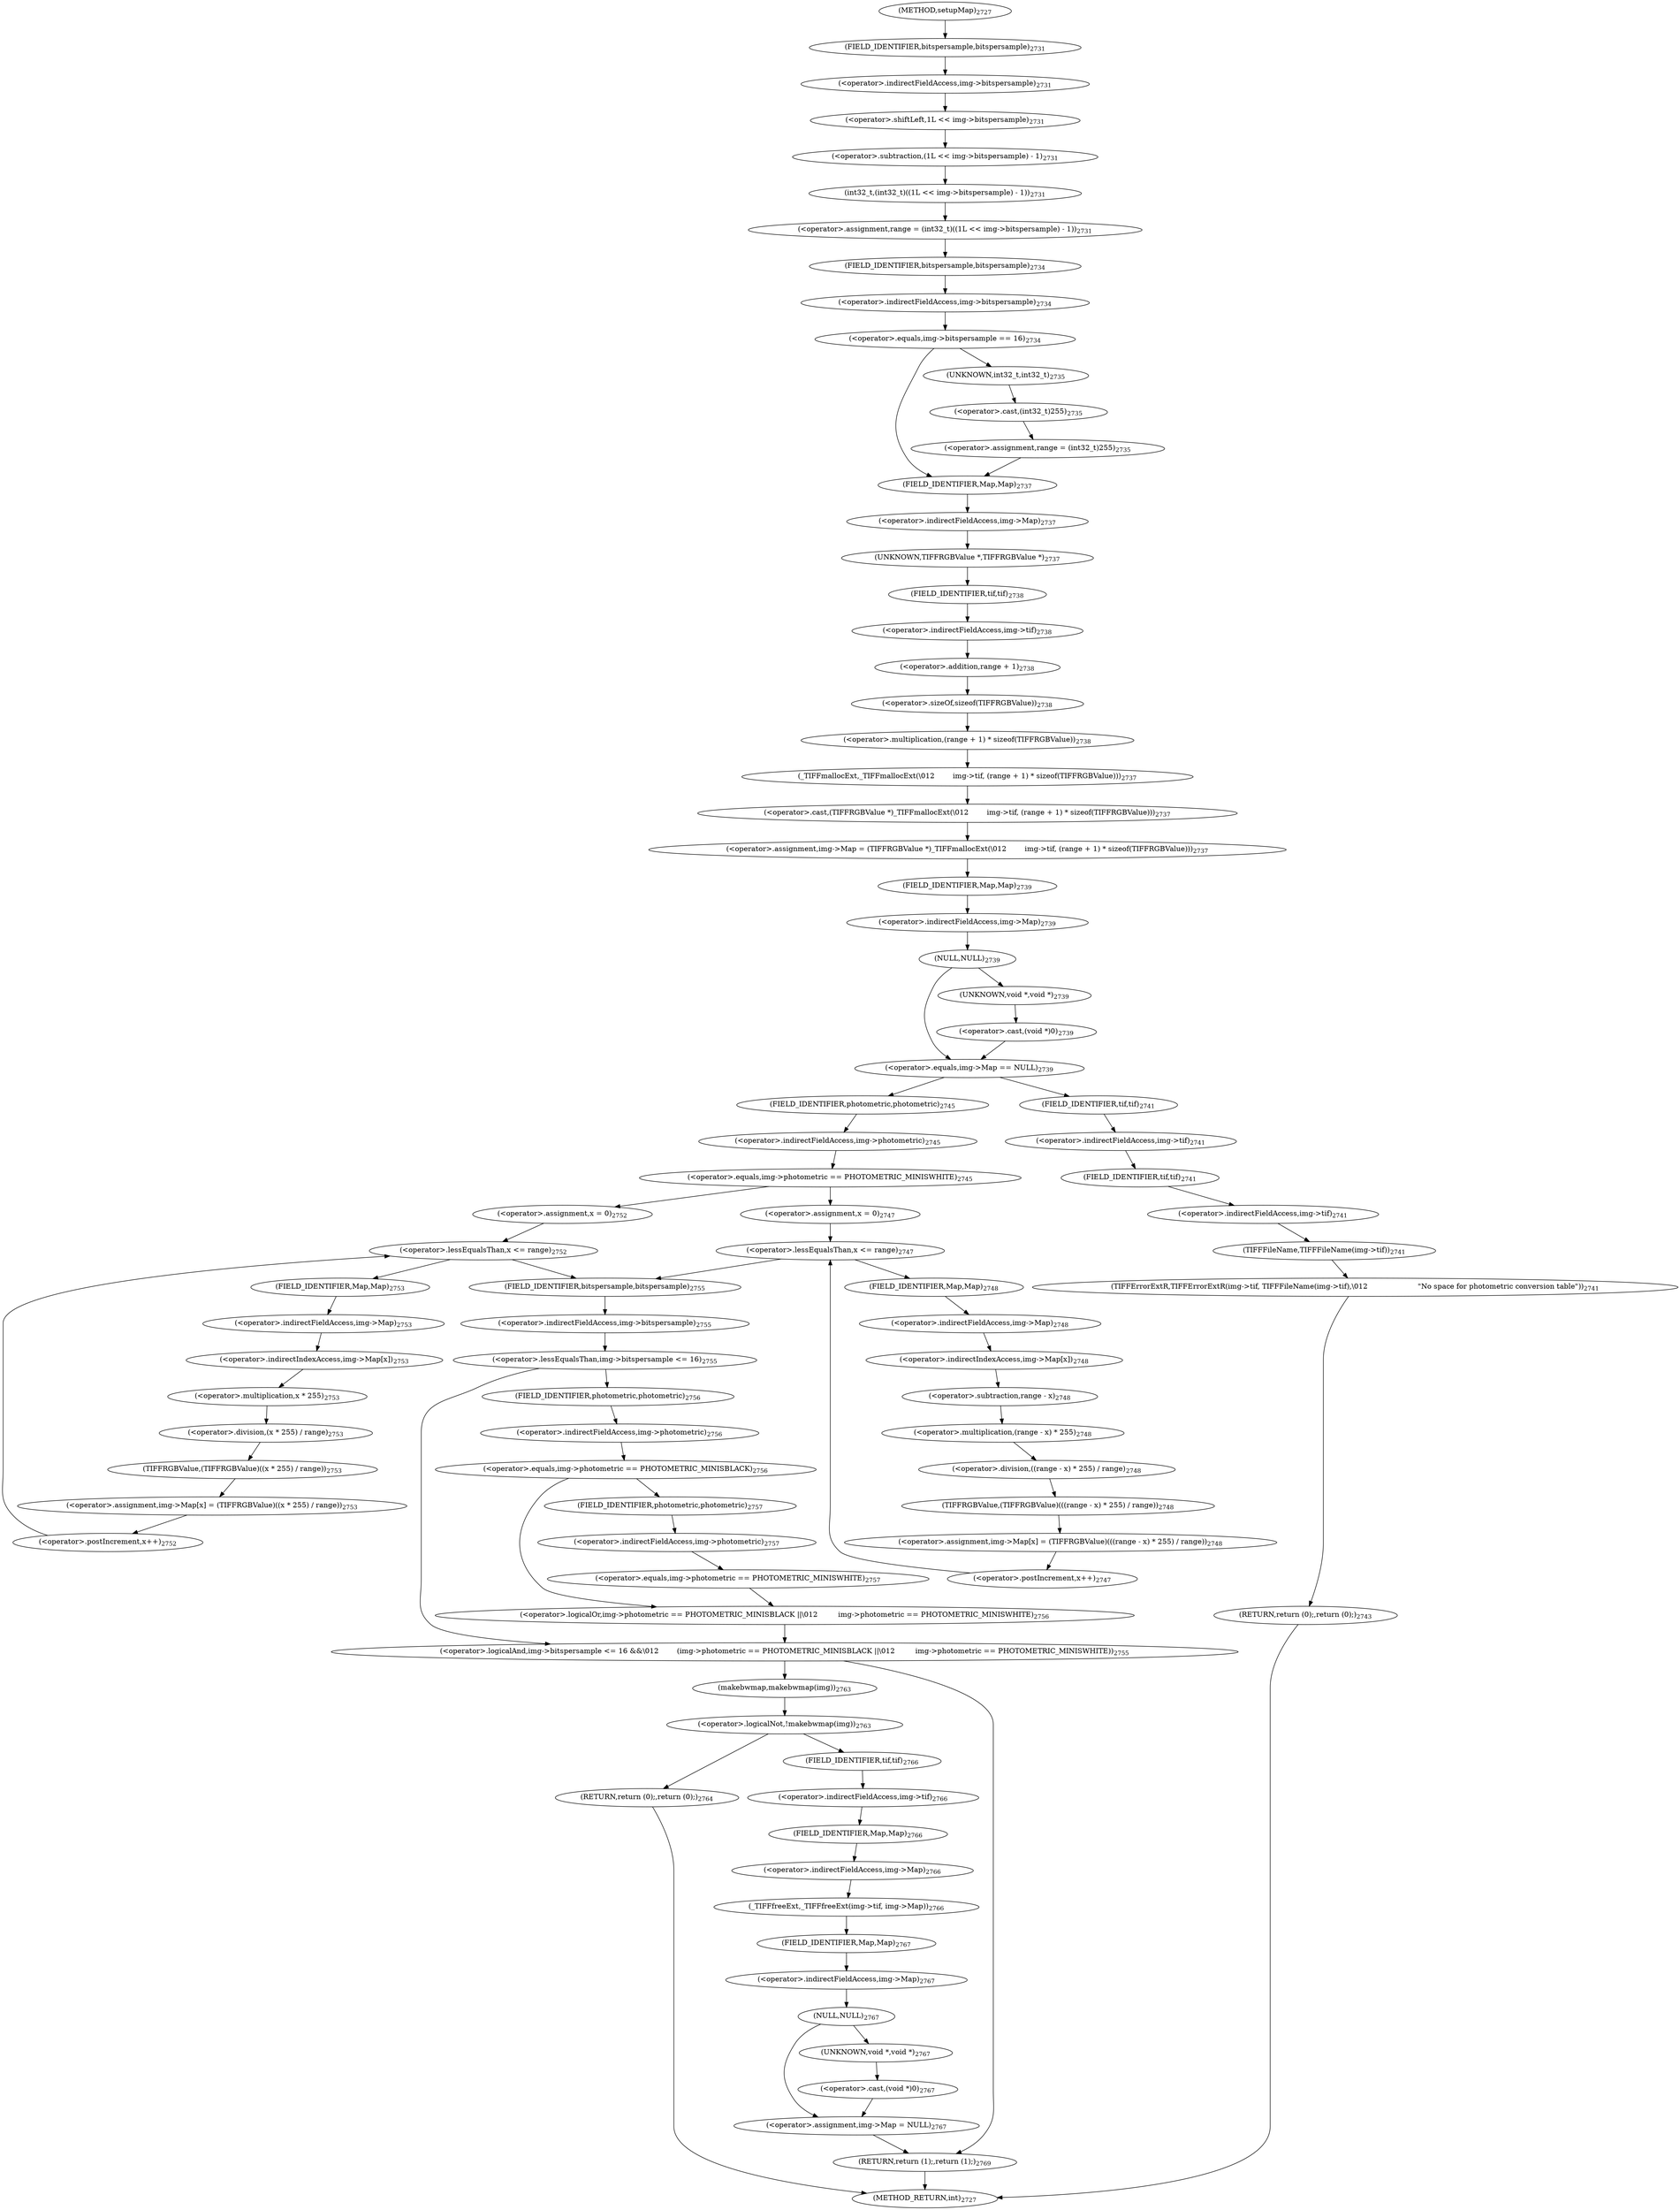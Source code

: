digraph "setupMap" {  
"60963" [label = <(&lt;operator&gt;.assignment,range = (int32_t)((1L &lt;&lt; img-&gt;bitspersample) - 1))<SUB>2731</SUB>> ]
"60985" [label = <(&lt;operator&gt;.assignment,img-&gt;Map = (TIFFRGBValue *)_TIFFmallocExt(\012        img-&gt;tif, (range + 1) * sizeof(TIFFRGBValue)))<SUB>2737</SUB>> ]
"61120" [label = <(RETURN,return (1);,return (1);)<SUB>2769</SUB>> ]
"60965" [label = <(int32_t,(int32_t)((1L &lt;&lt; img-&gt;bitspersample) - 1))<SUB>2731</SUB>> ]
"60974" [label = <(&lt;operator&gt;.equals,img-&gt;bitspersample == 16)<SUB>2734</SUB>> ]
"60986" [label = <(&lt;operator&gt;.indirectFieldAccess,img-&gt;Map)<SUB>2737</SUB>> ]
"60989" [label = <(&lt;operator&gt;.cast,(TIFFRGBValue *)_TIFFmallocExt(\012        img-&gt;tif, (range + 1) * sizeof(TIFFRGBValue)))<SUB>2737</SUB>> ]
"61002" [label = <(&lt;operator&gt;.equals,img-&gt;Map == NULL)<SUB>2739</SUB>> ]
"61024" [label = <(&lt;operator&gt;.equals,img-&gt;photometric == PHOTOMETRIC_MINISWHITE)<SUB>2745</SUB>> ]
"61079" [label = <(&lt;operator&gt;.logicalAnd,img-&gt;bitspersample &lt;= 16 &amp;&amp;\012        (img-&gt;photometric == PHOTOMETRIC_MINISBLACK ||\012         img-&gt;photometric == PHOTOMETRIC_MINISWHITE))<SUB>2755</SUB>> ]
"60966" [label = <(&lt;operator&gt;.subtraction,(1L &lt;&lt; img-&gt;bitspersample) - 1)<SUB>2731</SUB>> ]
"60975" [label = <(&lt;operator&gt;.indirectFieldAccess,img-&gt;bitspersample)<SUB>2734</SUB>> ]
"60980" [label = <(&lt;operator&gt;.assignment,range = (int32_t)255)<SUB>2735</SUB>> ]
"60988" [label = <(FIELD_IDENTIFIER,Map,Map)<SUB>2737</SUB>> ]
"60990" [label = <(UNKNOWN,TIFFRGBValue *,TIFFRGBValue *)<SUB>2737</SUB>> ]
"60991" [label = <(_TIFFmallocExt,_TIFFmallocExt(\012        img-&gt;tif, (range + 1) * sizeof(TIFFRGBValue)))<SUB>2737</SUB>> ]
"61003" [label = <(&lt;operator&gt;.indirectFieldAccess,img-&gt;Map)<SUB>2739</SUB>> ]
"61006" [label = <(NULL,NULL)<SUB>2739</SUB>> ]
"61012" [label = <(TIFFErrorExtR,TIFFErrorExtR(img-&gt;tif, TIFFFileName(img-&gt;tif),\012                      &quot;No space for photometric conversion table&quot;))<SUB>2741</SUB>> ]
"61021" [label = <(RETURN,return (0);,return (0);)<SUB>2743</SUB>> ]
"61025" [label = <(&lt;operator&gt;.indirectFieldAccess,img-&gt;photometric)<SUB>2745</SUB>> ]
"61080" [label = <(&lt;operator&gt;.lessEqualsThan,img-&gt;bitspersample &lt;= 16)<SUB>2755</SUB>> ]
"61085" [label = <(&lt;operator&gt;.logicalOr,img-&gt;photometric == PHOTOMETRIC_MINISBLACK ||\012         img-&gt;photometric == PHOTOMETRIC_MINISWHITE)<SUB>2756</SUB>> ]
"61104" [label = <(_TIFFfreeExt,_TIFFfreeExt(img-&gt;tif, img-&gt;Map))<SUB>2766</SUB>> ]
"61111" [label = <(&lt;operator&gt;.assignment,img-&gt;Map = NULL)<SUB>2767</SUB>> ]
"60967" [label = <(&lt;operator&gt;.shiftLeft,1L &lt;&lt; img-&gt;bitspersample)<SUB>2731</SUB>> ]
"60977" [label = <(FIELD_IDENTIFIER,bitspersample,bitspersample)<SUB>2734</SUB>> ]
"60982" [label = <(&lt;operator&gt;.cast,(int32_t)255)<SUB>2735</SUB>> ]
"60992" [label = <(&lt;operator&gt;.indirectFieldAccess,img-&gt;tif)<SUB>2738</SUB>> ]
"60995" [label = <(&lt;operator&gt;.multiplication,(range + 1) * sizeof(TIFFRGBValue))<SUB>2738</SUB>> ]
"61005" [label = <(FIELD_IDENTIFIER,Map,Map)<SUB>2739</SUB>> ]
"61013" [label = <(&lt;operator&gt;.indirectFieldAccess,img-&gt;tif)<SUB>2741</SUB>> ]
"61016" [label = <(TIFFFileName,TIFFFileName(img-&gt;tif))<SUB>2741</SUB>> ]
"61027" [label = <(FIELD_IDENTIFIER,photometric,photometric)<SUB>2745</SUB>> ]
"61035" [label = <(&lt;operator&gt;.lessEqualsThan,x &lt;= range)<SUB>2747</SUB>> ]
"61038" [label = <(&lt;operator&gt;.postIncrement,x++)<SUB>2747</SUB>> ]
"61040" [label = <(&lt;operator&gt;.assignment,img-&gt;Map[x] = (TIFFRGBValue)(((range - x) * 255) / range))<SUB>2748</SUB>> ]
"61081" [label = <(&lt;operator&gt;.indirectFieldAccess,img-&gt;bitspersample)<SUB>2755</SUB>> ]
"61086" [label = <(&lt;operator&gt;.equals,img-&gt;photometric == PHOTOMETRIC_MINISBLACK)<SUB>2756</SUB>> ]
"61091" [label = <(&lt;operator&gt;.equals,img-&gt;photometric == PHOTOMETRIC_MINISWHITE)<SUB>2757</SUB>> ]
"61098" [label = <(&lt;operator&gt;.logicalNot,!makebwmap(img))<SUB>2763</SUB>> ]
"61105" [label = <(&lt;operator&gt;.indirectFieldAccess,img-&gt;tif)<SUB>2766</SUB>> ]
"61108" [label = <(&lt;operator&gt;.indirectFieldAccess,img-&gt;Map)<SUB>2766</SUB>> ]
"61112" [label = <(&lt;operator&gt;.indirectFieldAccess,img-&gt;Map)<SUB>2767</SUB>> ]
"61115" [label = <(NULL,NULL)<SUB>2767</SUB>> ]
"60969" [label = <(&lt;operator&gt;.indirectFieldAccess,img-&gt;bitspersample)<SUB>2731</SUB>> ]
"60983" [label = <(UNKNOWN,int32_t,int32_t)<SUB>2735</SUB>> ]
"60994" [label = <(FIELD_IDENTIFIER,tif,tif)<SUB>2738</SUB>> ]
"60996" [label = <(&lt;operator&gt;.addition,range + 1)<SUB>2738</SUB>> ]
"60999" [label = <(&lt;operator&gt;.sizeOf,sizeof(TIFFRGBValue))<SUB>2738</SUB>> ]
"61008" [label = <(&lt;operator&gt;.cast,(void *)0)<SUB>2739</SUB>> ]
"61015" [label = <(FIELD_IDENTIFIER,tif,tif)<SUB>2741</SUB>> ]
"61017" [label = <(&lt;operator&gt;.indirectFieldAccess,img-&gt;tif)<SUB>2741</SUB>> ]
"61032" [label = <(&lt;operator&gt;.assignment,x = 0)<SUB>2747</SUB>> ]
"61041" [label = <(&lt;operator&gt;.indirectIndexAccess,img-&gt;Map[x])<SUB>2748</SUB>> ]
"61046" [label = <(TIFFRGBValue,(TIFFRGBValue)(((range - x) * 255) / range))<SUB>2748</SUB>> ]
"61061" [label = <(&lt;operator&gt;.lessEqualsThan,x &lt;= range)<SUB>2752</SUB>> ]
"61064" [label = <(&lt;operator&gt;.postIncrement,x++)<SUB>2752</SUB>> ]
"61066" [label = <(&lt;operator&gt;.assignment,img-&gt;Map[x] = (TIFFRGBValue)((x * 255) / range))<SUB>2753</SUB>> ]
"61083" [label = <(FIELD_IDENTIFIER,bitspersample,bitspersample)<SUB>2755</SUB>> ]
"61087" [label = <(&lt;operator&gt;.indirectFieldAccess,img-&gt;photometric)<SUB>2756</SUB>> ]
"61092" [label = <(&lt;operator&gt;.indirectFieldAccess,img-&gt;photometric)<SUB>2757</SUB>> ]
"61099" [label = <(makebwmap,makebwmap(img))<SUB>2763</SUB>> ]
"61102" [label = <(RETURN,return (0);,return (0);)<SUB>2764</SUB>> ]
"61107" [label = <(FIELD_IDENTIFIER,tif,tif)<SUB>2766</SUB>> ]
"61110" [label = <(FIELD_IDENTIFIER,Map,Map)<SUB>2766</SUB>> ]
"61114" [label = <(FIELD_IDENTIFIER,Map,Map)<SUB>2767</SUB>> ]
"60971" [label = <(FIELD_IDENTIFIER,bitspersample,bitspersample)<SUB>2731</SUB>> ]
"61009" [label = <(UNKNOWN,void *,void *)<SUB>2739</SUB>> ]
"61019" [label = <(FIELD_IDENTIFIER,tif,tif)<SUB>2741</SUB>> ]
"61042" [label = <(&lt;operator&gt;.indirectFieldAccess,img-&gt;Map)<SUB>2748</SUB>> ]
"61047" [label = <(&lt;operator&gt;.division,((range - x) * 255) / range)<SUB>2748</SUB>> ]
"61058" [label = <(&lt;operator&gt;.assignment,x = 0)<SUB>2752</SUB>> ]
"61067" [label = <(&lt;operator&gt;.indirectIndexAccess,img-&gt;Map[x])<SUB>2753</SUB>> ]
"61072" [label = <(TIFFRGBValue,(TIFFRGBValue)((x * 255) / range))<SUB>2753</SUB>> ]
"61089" [label = <(FIELD_IDENTIFIER,photometric,photometric)<SUB>2756</SUB>> ]
"61094" [label = <(FIELD_IDENTIFIER,photometric,photometric)<SUB>2757</SUB>> ]
"61117" [label = <(&lt;operator&gt;.cast,(void *)0)<SUB>2767</SUB>> ]
"61044" [label = <(FIELD_IDENTIFIER,Map,Map)<SUB>2748</SUB>> ]
"61048" [label = <(&lt;operator&gt;.multiplication,(range - x) * 255)<SUB>2748</SUB>> ]
"61068" [label = <(&lt;operator&gt;.indirectFieldAccess,img-&gt;Map)<SUB>2753</SUB>> ]
"61073" [label = <(&lt;operator&gt;.division,(x * 255) / range)<SUB>2753</SUB>> ]
"61118" [label = <(UNKNOWN,void *,void *)<SUB>2767</SUB>> ]
"61049" [label = <(&lt;operator&gt;.subtraction,range - x)<SUB>2748</SUB>> ]
"61070" [label = <(FIELD_IDENTIFIER,Map,Map)<SUB>2753</SUB>> ]
"61074" [label = <(&lt;operator&gt;.multiplication,x * 255)<SUB>2753</SUB>> ]
"60958" [label = <(METHOD,setupMap)<SUB>2727</SUB>> ]
"61122" [label = <(METHOD_RETURN,int)<SUB>2727</SUB>> ]
  "60963" -> "60977" 
  "60985" -> "61005" 
  "61120" -> "61122" 
  "60965" -> "60963" 
  "60974" -> "60983" 
  "60974" -> "60988" 
  "60986" -> "60990" 
  "60989" -> "60985" 
  "61002" -> "61015" 
  "61002" -> "61027" 
  "61024" -> "61032" 
  "61024" -> "61058" 
  "61079" -> "61099" 
  "61079" -> "61120" 
  "60966" -> "60965" 
  "60975" -> "60974" 
  "60980" -> "60988" 
  "60988" -> "60986" 
  "60990" -> "60994" 
  "60991" -> "60989" 
  "61003" -> "61006" 
  "61006" -> "61009" 
  "61006" -> "61002" 
  "61012" -> "61021" 
  "61021" -> "61122" 
  "61025" -> "61024" 
  "61080" -> "61079" 
  "61080" -> "61089" 
  "61085" -> "61079" 
  "61104" -> "61114" 
  "61111" -> "61120" 
  "60967" -> "60966" 
  "60977" -> "60975" 
  "60982" -> "60980" 
  "60992" -> "60996" 
  "60995" -> "60991" 
  "61005" -> "61003" 
  "61013" -> "61019" 
  "61016" -> "61012" 
  "61027" -> "61025" 
  "61035" -> "61044" 
  "61035" -> "61083" 
  "61038" -> "61035" 
  "61040" -> "61038" 
  "61081" -> "61080" 
  "61086" -> "61085" 
  "61086" -> "61094" 
  "61091" -> "61085" 
  "61098" -> "61102" 
  "61098" -> "61107" 
  "61105" -> "61110" 
  "61108" -> "61104" 
  "61112" -> "61115" 
  "61115" -> "61118" 
  "61115" -> "61111" 
  "60969" -> "60967" 
  "60983" -> "60982" 
  "60994" -> "60992" 
  "60996" -> "60999" 
  "60999" -> "60995" 
  "61008" -> "61002" 
  "61015" -> "61013" 
  "61017" -> "61016" 
  "61032" -> "61035" 
  "61041" -> "61049" 
  "61046" -> "61040" 
  "61061" -> "61070" 
  "61061" -> "61083" 
  "61064" -> "61061" 
  "61066" -> "61064" 
  "61083" -> "61081" 
  "61087" -> "61086" 
  "61092" -> "61091" 
  "61099" -> "61098" 
  "61102" -> "61122" 
  "61107" -> "61105" 
  "61110" -> "61108" 
  "61114" -> "61112" 
  "60971" -> "60969" 
  "61009" -> "61008" 
  "61019" -> "61017" 
  "61042" -> "61041" 
  "61047" -> "61046" 
  "61058" -> "61061" 
  "61067" -> "61074" 
  "61072" -> "61066" 
  "61089" -> "61087" 
  "61094" -> "61092" 
  "61117" -> "61111" 
  "61044" -> "61042" 
  "61048" -> "61047" 
  "61068" -> "61067" 
  "61073" -> "61072" 
  "61118" -> "61117" 
  "61049" -> "61048" 
  "61070" -> "61068" 
  "61074" -> "61073" 
  "60958" -> "60971" 
}
